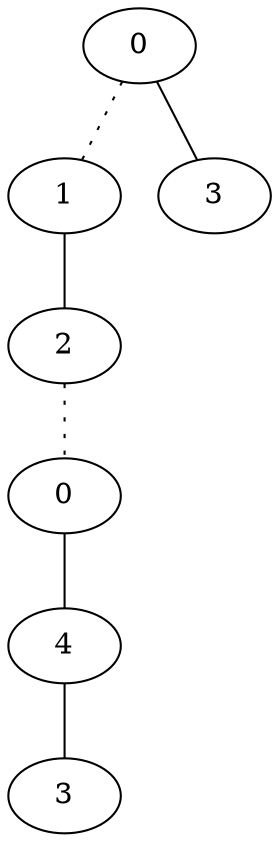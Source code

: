 graph {
a0[label=0];
a1[label=1];
a2[label=2];
a3[label=0];
a4[label=4];
a5[label=3];
a6[label=3];
a0 -- a1 [style=dotted];
a0 -- a6;
a1 -- a2;
a2 -- a3 [style=dotted];
a3 -- a4;
a4 -- a5;
}
